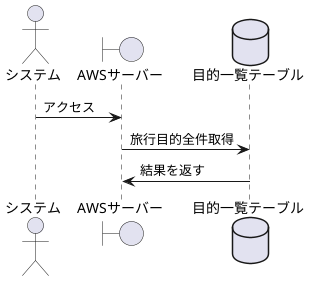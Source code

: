 @startuml

actor システム

boundary AWSサーバー

database 目的一覧テーブル as DB

システム -> AWSサーバー : アクセス
AWSサーバー -> DB : 旅行目的全件取得
AWSサーバー <- DB : 結果を返す

@enduml